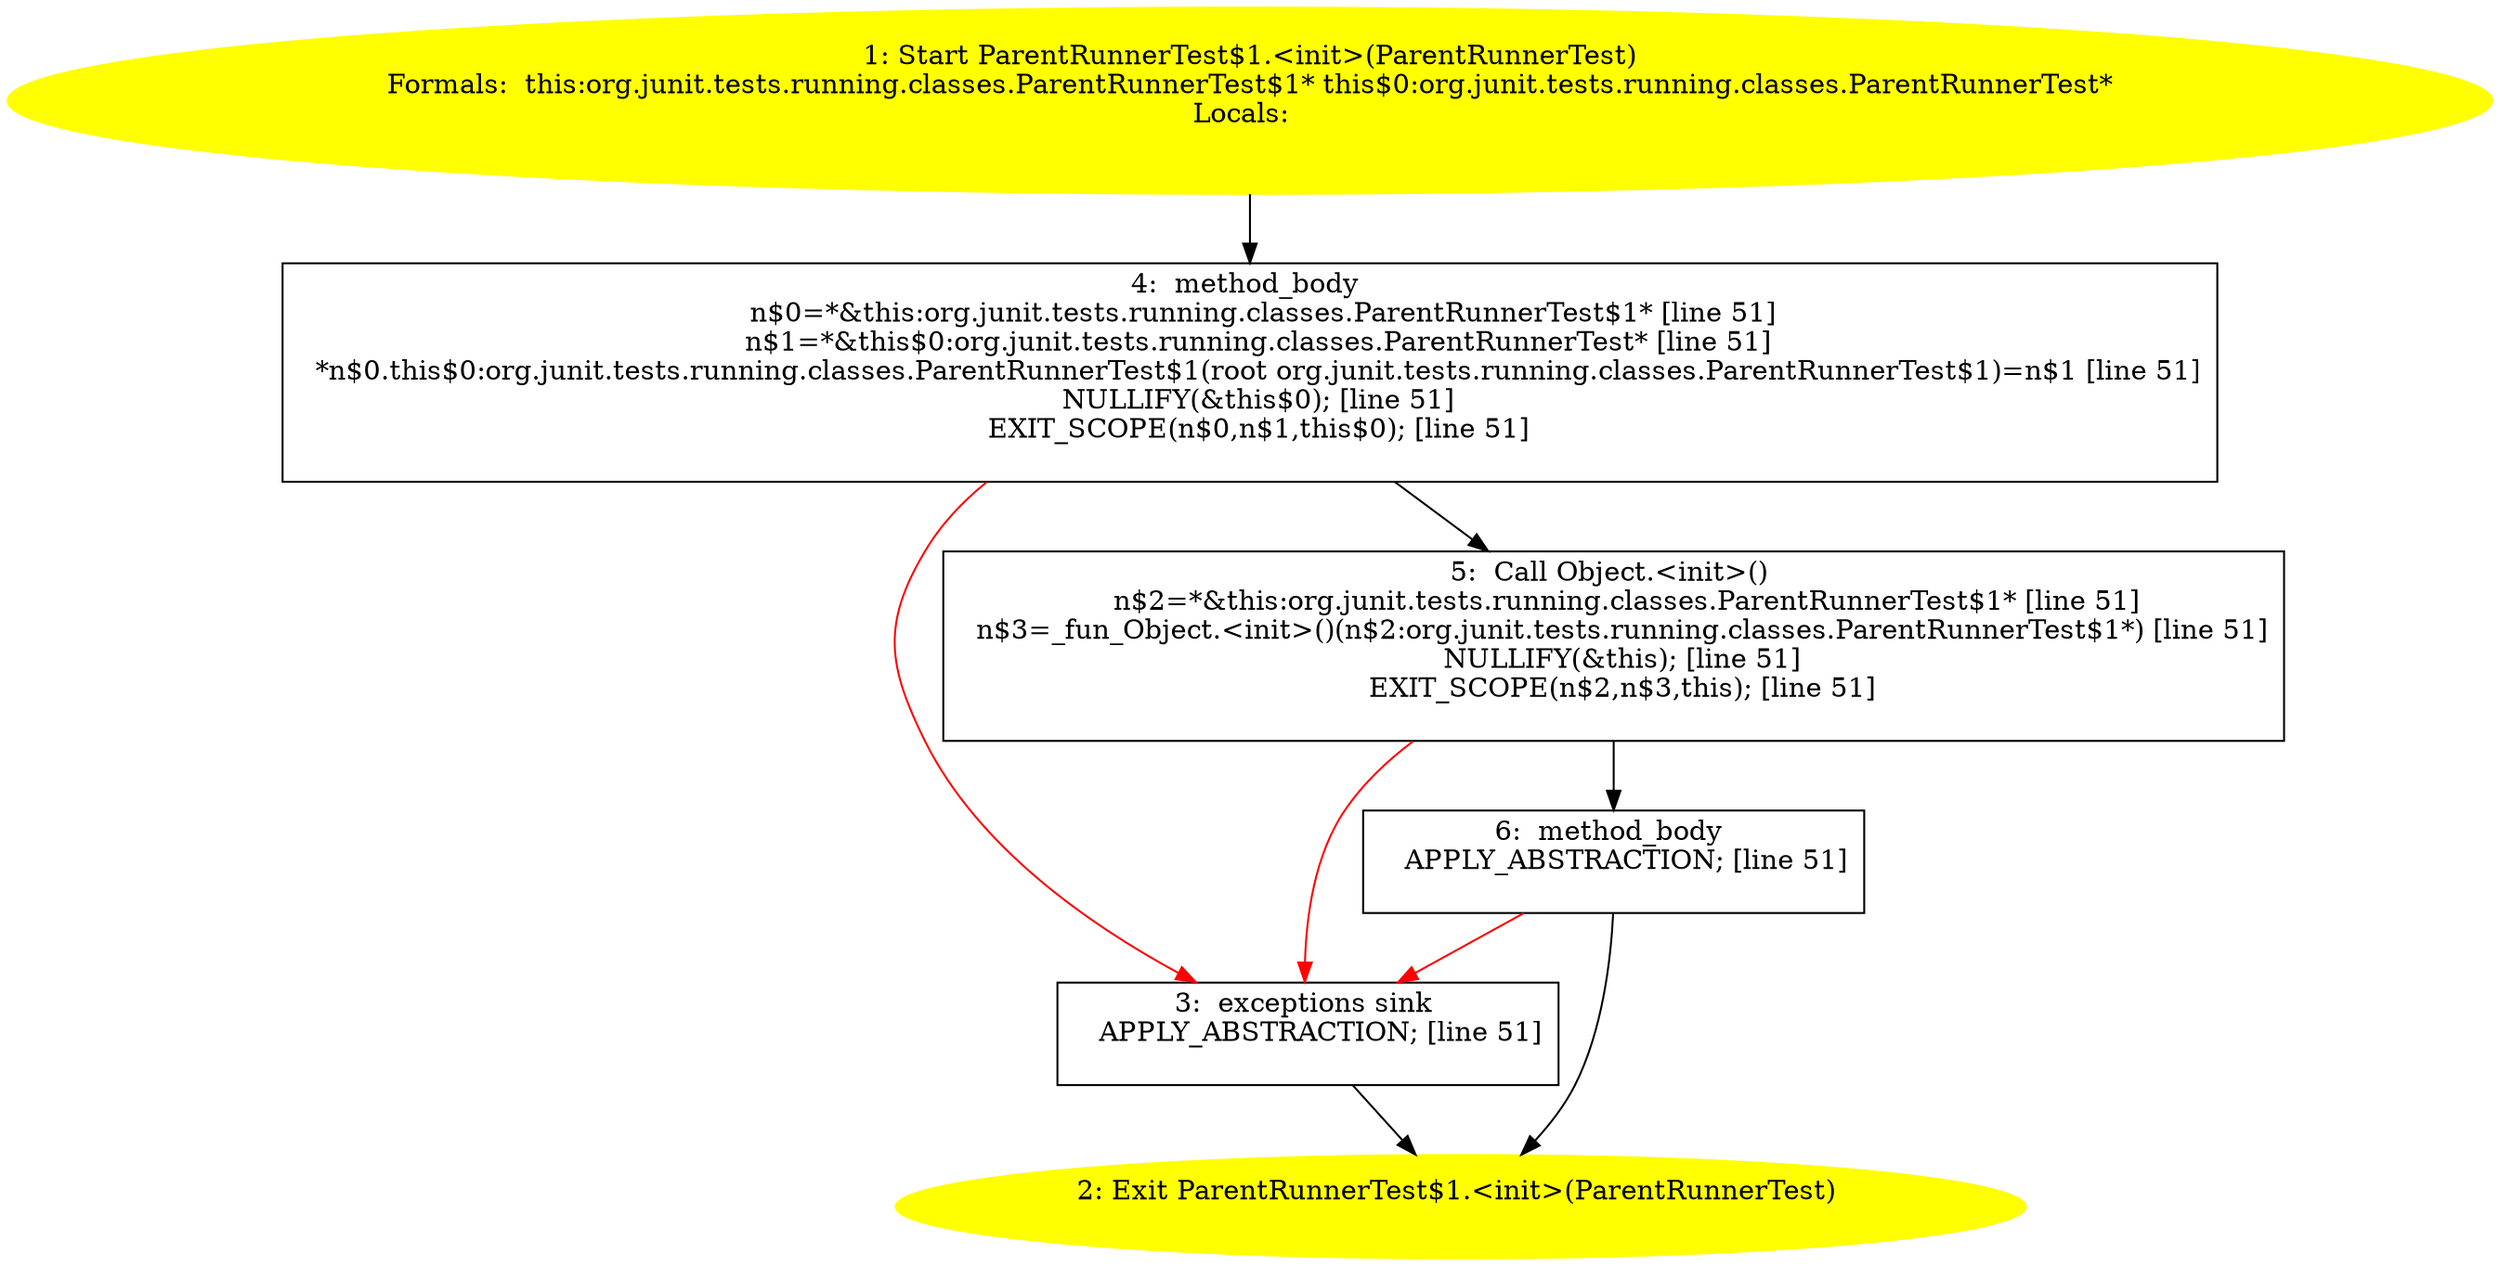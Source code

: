 /* @generated */
digraph cfg {
"org.junit.tests.running.classes.ParentRunnerTest$1.<init>(org.junit.tests.running.classes.ParentRunn.a39bc5f7babe866ac117b7edb6f33d6c_1" [label="1: Start ParentRunnerTest$1.<init>(ParentRunnerTest)\nFormals:  this:org.junit.tests.running.classes.ParentRunnerTest$1* this$0:org.junit.tests.running.classes.ParentRunnerTest*\nLocals:  \n  " color=yellow style=filled]
	

	 "org.junit.tests.running.classes.ParentRunnerTest$1.<init>(org.junit.tests.running.classes.ParentRunn.a39bc5f7babe866ac117b7edb6f33d6c_1" -> "org.junit.tests.running.classes.ParentRunnerTest$1.<init>(org.junit.tests.running.classes.ParentRunn.a39bc5f7babe866ac117b7edb6f33d6c_4" ;
"org.junit.tests.running.classes.ParentRunnerTest$1.<init>(org.junit.tests.running.classes.ParentRunn.a39bc5f7babe866ac117b7edb6f33d6c_2" [label="2: Exit ParentRunnerTest$1.<init>(ParentRunnerTest) \n  " color=yellow style=filled]
	

"org.junit.tests.running.classes.ParentRunnerTest$1.<init>(org.junit.tests.running.classes.ParentRunn.a39bc5f7babe866ac117b7edb6f33d6c_3" [label="3:  exceptions sink \n   APPLY_ABSTRACTION; [line 51]\n " shape="box"]
	

	 "org.junit.tests.running.classes.ParentRunnerTest$1.<init>(org.junit.tests.running.classes.ParentRunn.a39bc5f7babe866ac117b7edb6f33d6c_3" -> "org.junit.tests.running.classes.ParentRunnerTest$1.<init>(org.junit.tests.running.classes.ParentRunn.a39bc5f7babe866ac117b7edb6f33d6c_2" ;
"org.junit.tests.running.classes.ParentRunnerTest$1.<init>(org.junit.tests.running.classes.ParentRunn.a39bc5f7babe866ac117b7edb6f33d6c_4" [label="4:  method_body \n   n$0=*&this:org.junit.tests.running.classes.ParentRunnerTest$1* [line 51]\n  n$1=*&this$0:org.junit.tests.running.classes.ParentRunnerTest* [line 51]\n  *n$0.this$0:org.junit.tests.running.classes.ParentRunnerTest$1(root org.junit.tests.running.classes.ParentRunnerTest$1)=n$1 [line 51]\n  NULLIFY(&this$0); [line 51]\n  EXIT_SCOPE(n$0,n$1,this$0); [line 51]\n " shape="box"]
	

	 "org.junit.tests.running.classes.ParentRunnerTest$1.<init>(org.junit.tests.running.classes.ParentRunn.a39bc5f7babe866ac117b7edb6f33d6c_4" -> "org.junit.tests.running.classes.ParentRunnerTest$1.<init>(org.junit.tests.running.classes.ParentRunn.a39bc5f7babe866ac117b7edb6f33d6c_5" ;
	 "org.junit.tests.running.classes.ParentRunnerTest$1.<init>(org.junit.tests.running.classes.ParentRunn.a39bc5f7babe866ac117b7edb6f33d6c_4" -> "org.junit.tests.running.classes.ParentRunnerTest$1.<init>(org.junit.tests.running.classes.ParentRunn.a39bc5f7babe866ac117b7edb6f33d6c_3" [color="red" ];
"org.junit.tests.running.classes.ParentRunnerTest$1.<init>(org.junit.tests.running.classes.ParentRunn.a39bc5f7babe866ac117b7edb6f33d6c_5" [label="5:  Call Object.<init>() \n   n$2=*&this:org.junit.tests.running.classes.ParentRunnerTest$1* [line 51]\n  n$3=_fun_Object.<init>()(n$2:org.junit.tests.running.classes.ParentRunnerTest$1*) [line 51]\n  NULLIFY(&this); [line 51]\n  EXIT_SCOPE(n$2,n$3,this); [line 51]\n " shape="box"]
	

	 "org.junit.tests.running.classes.ParentRunnerTest$1.<init>(org.junit.tests.running.classes.ParentRunn.a39bc5f7babe866ac117b7edb6f33d6c_5" -> "org.junit.tests.running.classes.ParentRunnerTest$1.<init>(org.junit.tests.running.classes.ParentRunn.a39bc5f7babe866ac117b7edb6f33d6c_6" ;
	 "org.junit.tests.running.classes.ParentRunnerTest$1.<init>(org.junit.tests.running.classes.ParentRunn.a39bc5f7babe866ac117b7edb6f33d6c_5" -> "org.junit.tests.running.classes.ParentRunnerTest$1.<init>(org.junit.tests.running.classes.ParentRunn.a39bc5f7babe866ac117b7edb6f33d6c_3" [color="red" ];
"org.junit.tests.running.classes.ParentRunnerTest$1.<init>(org.junit.tests.running.classes.ParentRunn.a39bc5f7babe866ac117b7edb6f33d6c_6" [label="6:  method_body \n   APPLY_ABSTRACTION; [line 51]\n " shape="box"]
	

	 "org.junit.tests.running.classes.ParentRunnerTest$1.<init>(org.junit.tests.running.classes.ParentRunn.a39bc5f7babe866ac117b7edb6f33d6c_6" -> "org.junit.tests.running.classes.ParentRunnerTest$1.<init>(org.junit.tests.running.classes.ParentRunn.a39bc5f7babe866ac117b7edb6f33d6c_2" ;
	 "org.junit.tests.running.classes.ParentRunnerTest$1.<init>(org.junit.tests.running.classes.ParentRunn.a39bc5f7babe866ac117b7edb6f33d6c_6" -> "org.junit.tests.running.classes.ParentRunnerTest$1.<init>(org.junit.tests.running.classes.ParentRunn.a39bc5f7babe866ac117b7edb6f33d6c_3" [color="red" ];
}
